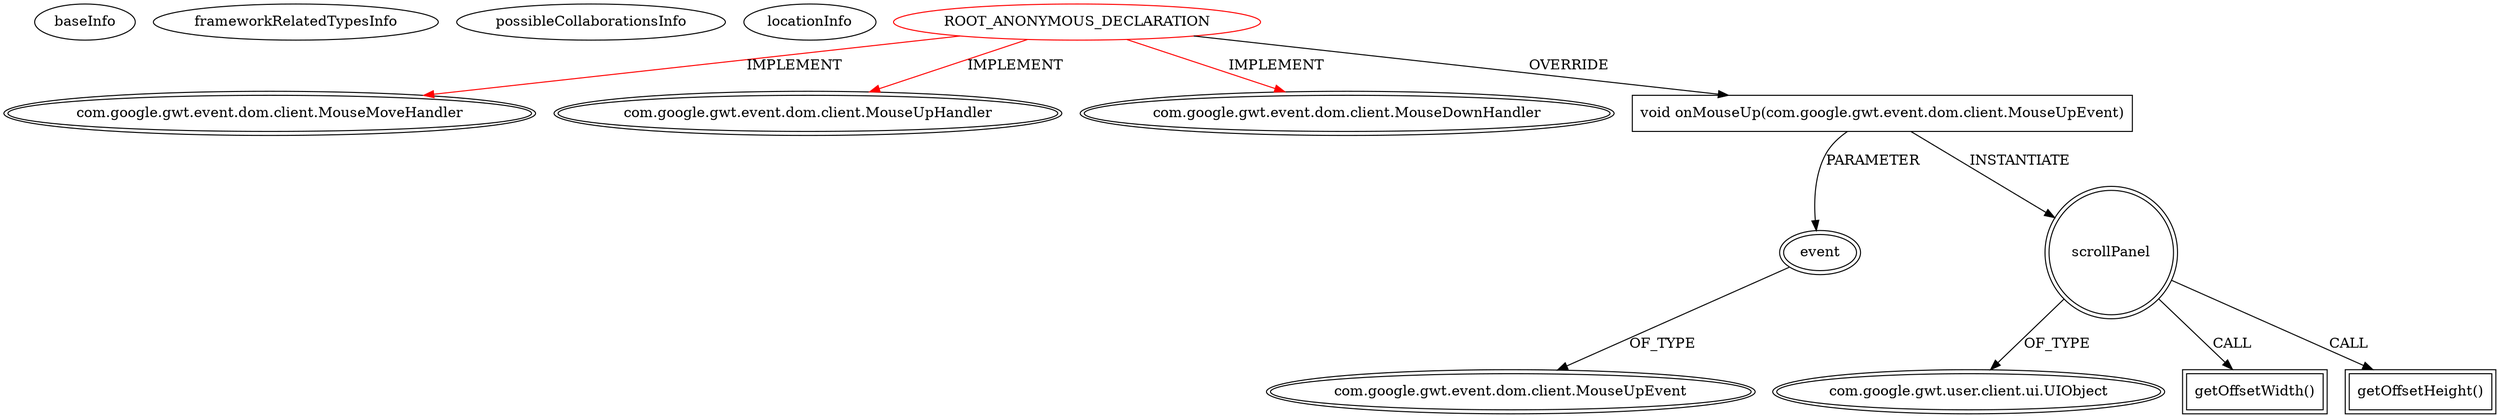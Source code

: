 digraph {
baseInfo[graphId=317,category="extension_graph",isAnonymous=true,possibleRelation=false]
frameworkRelatedTypesInfo[0="com.google.gwt.event.dom.client.MouseMoveHandler",1="com.google.gwt.event.dom.client.MouseUpHandler",2="com.google.gwt.event.dom.client.MouseDownHandler"]
possibleCollaborationsInfo[]
locationInfo[projectName="MathieuLorber-GWT-console",filePath="/MathieuLorber-GWT-console/GWT-console-master/src/main/java/net/mlorber/gwt/console/client/Console.java",contextSignature="com.google.gwt.user.client.ui.Widget initResizeHandler()",graphId="317"]
0[label="ROOT_ANONYMOUS_DECLARATION",vertexType="ROOT_ANONYMOUS_DECLARATION",isFrameworkType=false,color=red]
1[label="com.google.gwt.event.dom.client.MouseMoveHandler",vertexType="FRAMEWORK_INTERFACE_TYPE",isFrameworkType=true,peripheries=2]
2[label="com.google.gwt.event.dom.client.MouseUpHandler",vertexType="FRAMEWORK_INTERFACE_TYPE",isFrameworkType=true,peripheries=2]
3[label="com.google.gwt.event.dom.client.MouseDownHandler",vertexType="FRAMEWORK_INTERFACE_TYPE",isFrameworkType=true,peripheries=2]
4[label="void onMouseUp(com.google.gwt.event.dom.client.MouseUpEvent)",vertexType="OVERRIDING_METHOD_DECLARATION",isFrameworkType=false,shape=box]
5[label="event",vertexType="PARAMETER_DECLARATION",isFrameworkType=true,peripheries=2]
6[label="com.google.gwt.event.dom.client.MouseUpEvent",vertexType="FRAMEWORK_CLASS_TYPE",isFrameworkType=true,peripheries=2]
7[label="scrollPanel",vertexType="VARIABLE_EXPRESION",isFrameworkType=true,peripheries=2,shape=circle]
9[label="com.google.gwt.user.client.ui.UIObject",vertexType="FRAMEWORK_CLASS_TYPE",isFrameworkType=true,peripheries=2]
8[label="getOffsetWidth()",vertexType="INSIDE_CALL",isFrameworkType=true,peripheries=2,shape=box]
11[label="getOffsetHeight()",vertexType="INSIDE_CALL",isFrameworkType=true,peripheries=2,shape=box]
0->1[label="IMPLEMENT",color=red]
0->2[label="IMPLEMENT",color=red]
0->3[label="IMPLEMENT",color=red]
0->4[label="OVERRIDE"]
5->6[label="OF_TYPE"]
4->5[label="PARAMETER"]
4->7[label="INSTANTIATE"]
7->9[label="OF_TYPE"]
7->8[label="CALL"]
7->11[label="CALL"]
}
